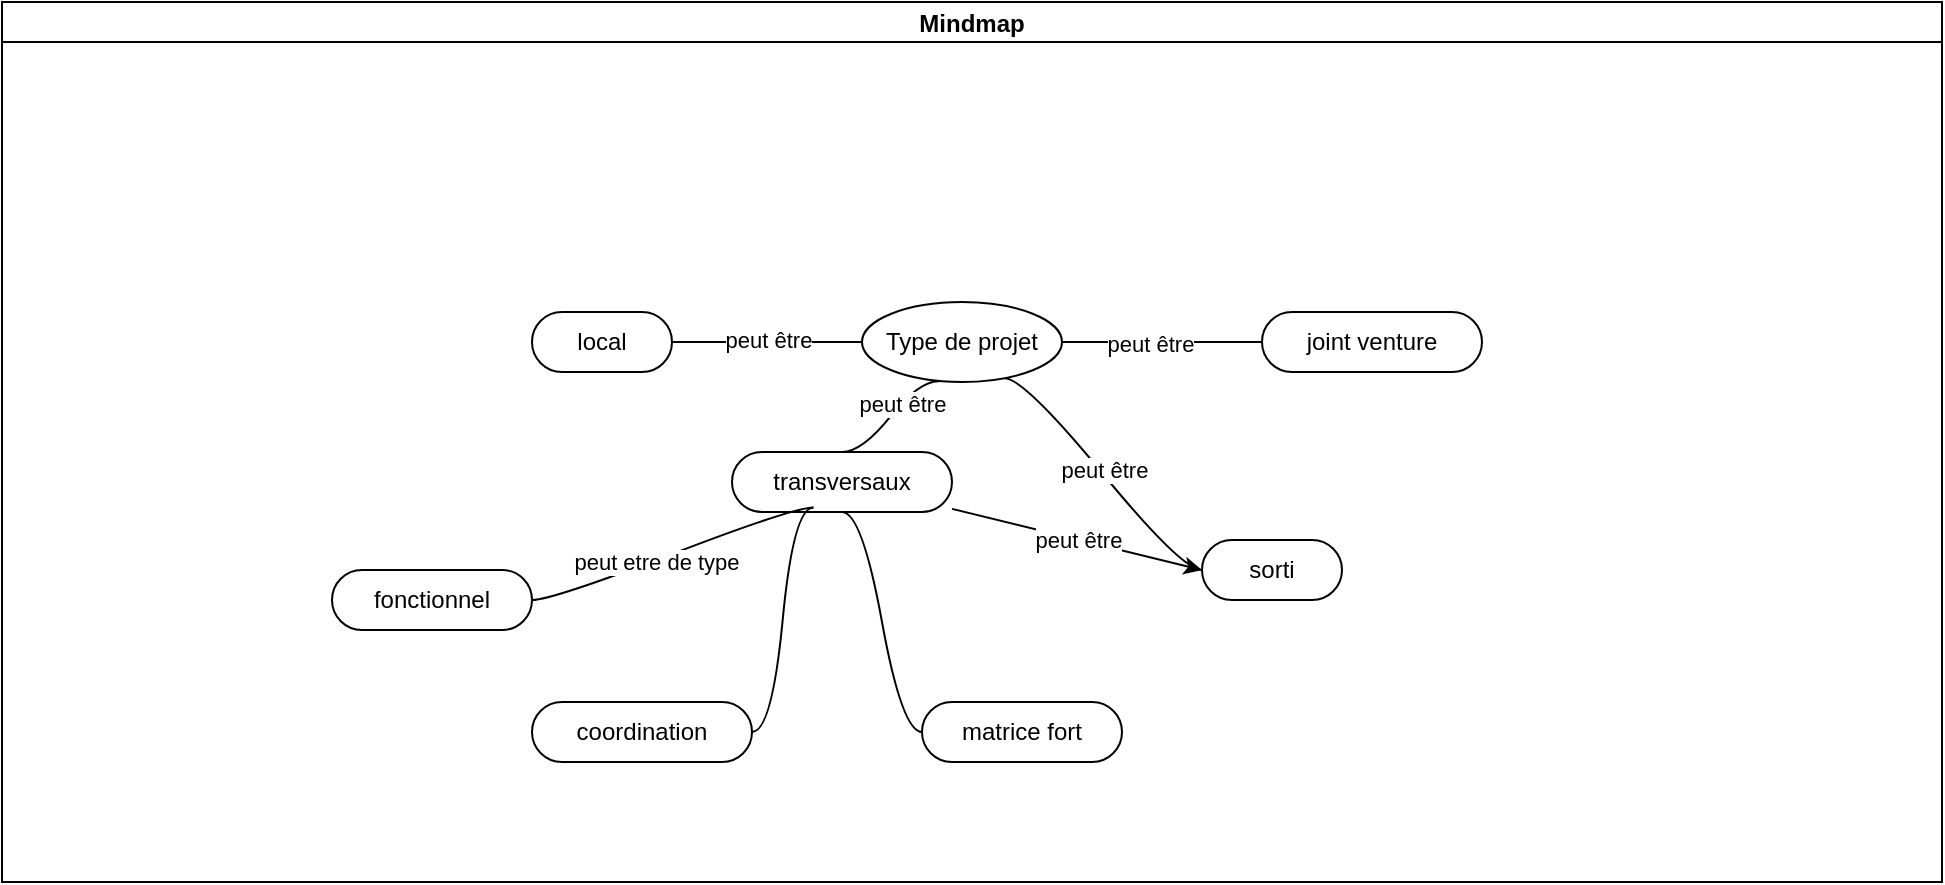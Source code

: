 <mxfile version="24.7.17">
  <diagram name="Page-1" id="FDV19de-55_DVJbtxGWt">
    <mxGraphModel dx="1140" dy="635" grid="1" gridSize="10" guides="1" tooltips="1" connect="1" arrows="1" fold="1" page="1" pageScale="1" pageWidth="1169" pageHeight="827" math="0" shadow="0">
      <root>
        <mxCell id="0" />
        <mxCell id="1" parent="0" />
        <mxCell id="NcPYP_LeRK5lW-dNlkG_-1" value="Mindmap" style="swimlane;startSize=20;horizontal=1;containerType=tree;" vertex="1" parent="1">
          <mxGeometry x="60" y="150" width="970" height="440" as="geometry" />
        </mxCell>
        <mxCell id="NcPYP_LeRK5lW-dNlkG_-2" value="" style="edgeStyle=entityRelationEdgeStyle;startArrow=none;endArrow=none;segment=10;curved=1;sourcePerimeterSpacing=0;targetPerimeterSpacing=0;rounded=0;" edge="1" parent="NcPYP_LeRK5lW-dNlkG_-1" source="NcPYP_LeRK5lW-dNlkG_-6" target="NcPYP_LeRK5lW-dNlkG_-7">
          <mxGeometry relative="1" as="geometry" />
        </mxCell>
        <mxCell id="NcPYP_LeRK5lW-dNlkG_-31" value="peut être" style="edgeLabel;html=1;align=center;verticalAlign=middle;resizable=0;points=[];" vertex="1" connectable="0" parent="NcPYP_LeRK5lW-dNlkG_-2">
          <mxGeometry x="-0.12" y="-1" relative="1" as="geometry">
            <mxPoint as="offset" />
          </mxGeometry>
        </mxCell>
        <mxCell id="NcPYP_LeRK5lW-dNlkG_-4" value="" style="edgeStyle=entityRelationEdgeStyle;startArrow=none;endArrow=none;segment=10;curved=1;sourcePerimeterSpacing=0;targetPerimeterSpacing=0;rounded=0;exitX=0.71;exitY=0.95;exitDx=0;exitDy=0;exitPerimeter=0;entryX=0;entryY=0.5;entryDx=0;entryDy=0;" edge="1" parent="NcPYP_LeRK5lW-dNlkG_-1" source="NcPYP_LeRK5lW-dNlkG_-6" target="NcPYP_LeRK5lW-dNlkG_-12">
          <mxGeometry relative="1" as="geometry">
            <mxPoint x="450" y="170" as="sourcePoint" />
            <mxPoint x="510" y="240" as="targetPoint" />
            <Array as="points">
              <mxPoint x="460" y="210" />
              <mxPoint x="410" y="230" />
            </Array>
          </mxGeometry>
        </mxCell>
        <mxCell id="NcPYP_LeRK5lW-dNlkG_-33" value="peut être" style="edgeLabel;html=1;align=center;verticalAlign=middle;resizable=0;points=[];" vertex="1" connectable="0" parent="NcPYP_LeRK5lW-dNlkG_-4">
          <mxGeometry x="-0.023" y="2" relative="1" as="geometry">
            <mxPoint as="offset" />
          </mxGeometry>
        </mxCell>
        <mxCell id="NcPYP_LeRK5lW-dNlkG_-6" value="Type de projet " style="ellipse;whiteSpace=wrap;html=1;align=center;treeFolding=1;treeMoving=1;newEdgeStyle={&quot;edgeStyle&quot;:&quot;entityRelationEdgeStyle&quot;,&quot;startArrow&quot;:&quot;none&quot;,&quot;endArrow&quot;:&quot;none&quot;,&quot;segment&quot;:10,&quot;curved&quot;:1,&quot;sourcePerimeterSpacing&quot;:0,&quot;targetPerimeterSpacing&quot;:0};" vertex="1" parent="NcPYP_LeRK5lW-dNlkG_-1">
          <mxGeometry x="430" y="150" width="100" height="40" as="geometry" />
        </mxCell>
        <mxCell id="NcPYP_LeRK5lW-dNlkG_-7" value="joint venture" style="whiteSpace=wrap;html=1;rounded=1;arcSize=50;align=center;verticalAlign=middle;strokeWidth=1;autosize=1;spacing=4;treeFolding=1;treeMoving=1;newEdgeStyle={&quot;edgeStyle&quot;:&quot;entityRelationEdgeStyle&quot;,&quot;startArrow&quot;:&quot;none&quot;,&quot;endArrow&quot;:&quot;none&quot;,&quot;segment&quot;:10,&quot;curved&quot;:1,&quot;sourcePerimeterSpacing&quot;:0,&quot;targetPerimeterSpacing&quot;:0};" vertex="1" parent="NcPYP_LeRK5lW-dNlkG_-1">
          <mxGeometry x="630" y="155" width="110" height="30" as="geometry" />
        </mxCell>
        <mxCell id="NcPYP_LeRK5lW-dNlkG_-9" value="local" style="whiteSpace=wrap;html=1;rounded=1;arcSize=50;align=center;verticalAlign=middle;strokeWidth=1;autosize=1;spacing=4;treeFolding=1;treeMoving=1;newEdgeStyle={&quot;edgeStyle&quot;:&quot;entityRelationEdgeStyle&quot;,&quot;startArrow&quot;:&quot;none&quot;,&quot;endArrow&quot;:&quot;none&quot;,&quot;segment&quot;:10,&quot;curved&quot;:1,&quot;sourcePerimeterSpacing&quot;:0,&quot;targetPerimeterSpacing&quot;:0};" vertex="1" parent="NcPYP_LeRK5lW-dNlkG_-1">
          <mxGeometry x="265" y="155" width="70" height="30" as="geometry" />
        </mxCell>
        <mxCell id="NcPYP_LeRK5lW-dNlkG_-11" value="" style="edgeStyle=entityRelationEdgeStyle;startArrow=none;endArrow=none;segment=10;curved=1;sourcePerimeterSpacing=0;targetPerimeterSpacing=0;rounded=0;exitX=0.383;exitY=0.992;exitDx=0;exitDy=0;exitPerimeter=0;entryX=0.5;entryY=0;entryDx=0;entryDy=0;" edge="1" target="NcPYP_LeRK5lW-dNlkG_-14" source="NcPYP_LeRK5lW-dNlkG_-6" parent="NcPYP_LeRK5lW-dNlkG_-1">
          <mxGeometry relative="1" as="geometry">
            <mxPoint x="470" y="290" as="sourcePoint" />
          </mxGeometry>
        </mxCell>
        <mxCell id="NcPYP_LeRK5lW-dNlkG_-34" value="peut être" style="edgeLabel;html=1;align=center;verticalAlign=middle;resizable=0;points=[];" vertex="1" connectable="0" parent="NcPYP_LeRK5lW-dNlkG_-11">
          <mxGeometry x="-0.272" relative="1" as="geometry">
            <mxPoint as="offset" />
          </mxGeometry>
        </mxCell>
        <mxCell id="NcPYP_LeRK5lW-dNlkG_-12" value="sorti" style="whiteSpace=wrap;html=1;rounded=1;arcSize=50;align=center;verticalAlign=middle;strokeWidth=1;autosize=1;spacing=4;treeFolding=1;treeMoving=1;newEdgeStyle={&quot;edgeStyle&quot;:&quot;entityRelationEdgeStyle&quot;,&quot;startArrow&quot;:&quot;none&quot;,&quot;endArrow&quot;:&quot;none&quot;,&quot;segment&quot;:10,&quot;curved&quot;:1,&quot;sourcePerimeterSpacing&quot;:0,&quot;targetPerimeterSpacing&quot;:0};" vertex="1" parent="NcPYP_LeRK5lW-dNlkG_-1">
          <mxGeometry x="600" y="269" width="70" height="30" as="geometry" />
        </mxCell>
        <mxCell id="NcPYP_LeRK5lW-dNlkG_-13" value="" style="edgeStyle=entityRelationEdgeStyle;startArrow=none;endArrow=none;segment=10;curved=1;sourcePerimeterSpacing=0;targetPerimeterSpacing=0;rounded=0;exitX=0;exitY=0.5;exitDx=0;exitDy=0;" edge="1" target="NcPYP_LeRK5lW-dNlkG_-9" source="NcPYP_LeRK5lW-dNlkG_-6" parent="NcPYP_LeRK5lW-dNlkG_-1">
          <mxGeometry relative="1" as="geometry">
            <mxPoint x="507" y="307" as="sourcePoint" />
          </mxGeometry>
        </mxCell>
        <mxCell id="NcPYP_LeRK5lW-dNlkG_-30" value="peut être" style="edgeLabel;html=1;align=center;verticalAlign=middle;resizable=0;points=[];" vertex="1" connectable="0" parent="NcPYP_LeRK5lW-dNlkG_-13">
          <mxGeometry x="-0.004" y="-1" relative="1" as="geometry">
            <mxPoint as="offset" />
          </mxGeometry>
        </mxCell>
        <mxCell id="NcPYP_LeRK5lW-dNlkG_-14" value="transversaux" style="whiteSpace=wrap;html=1;rounded=1;arcSize=50;align=center;verticalAlign=middle;strokeWidth=1;autosize=1;spacing=4;treeFolding=1;treeMoving=1;newEdgeStyle={&quot;edgeStyle&quot;:&quot;entityRelationEdgeStyle&quot;,&quot;startArrow&quot;:&quot;none&quot;,&quot;endArrow&quot;:&quot;none&quot;,&quot;segment&quot;:10,&quot;curved&quot;:1,&quot;sourcePerimeterSpacing&quot;:0,&quot;targetPerimeterSpacing&quot;:0};" vertex="1" parent="NcPYP_LeRK5lW-dNlkG_-1">
          <mxGeometry x="365" y="225" width="110" height="30" as="geometry" />
        </mxCell>
        <mxCell id="NcPYP_LeRK5lW-dNlkG_-22" value="" style="edgeStyle=entityRelationEdgeStyle;startArrow=none;endArrow=none;segment=10;curved=1;sourcePerimeterSpacing=0;targetPerimeterSpacing=0;rounded=0;exitX=0.5;exitY=1;exitDx=0;exitDy=0;" edge="1" target="NcPYP_LeRK5lW-dNlkG_-23" source="NcPYP_LeRK5lW-dNlkG_-14" parent="NcPYP_LeRK5lW-dNlkG_-1">
          <mxGeometry relative="1" as="geometry">
            <mxPoint x="507" y="307" as="sourcePoint" />
            <Array as="points">
              <mxPoint x="420" y="290" />
              <mxPoint x="430" y="300" />
              <mxPoint x="420" y="290" />
              <mxPoint x="410" y="280" />
            </Array>
          </mxGeometry>
        </mxCell>
        <mxCell id="NcPYP_LeRK5lW-dNlkG_-23" value="matrice fort" style="whiteSpace=wrap;html=1;rounded=1;arcSize=50;align=center;verticalAlign=middle;strokeWidth=1;autosize=1;spacing=4;treeFolding=1;treeMoving=1;newEdgeStyle={&quot;edgeStyle&quot;:&quot;entityRelationEdgeStyle&quot;,&quot;startArrow&quot;:&quot;none&quot;,&quot;endArrow&quot;:&quot;none&quot;,&quot;segment&quot;:10,&quot;curved&quot;:1,&quot;sourcePerimeterSpacing&quot;:0,&quot;targetPerimeterSpacing&quot;:0};" vertex="1" parent="NcPYP_LeRK5lW-dNlkG_-1">
          <mxGeometry x="460" y="350" width="100" height="30" as="geometry" />
        </mxCell>
        <mxCell id="NcPYP_LeRK5lW-dNlkG_-24" value="" style="edgeStyle=entityRelationEdgeStyle;startArrow=none;endArrow=none;segment=10;curved=1;sourcePerimeterSpacing=0;targetPerimeterSpacing=0;rounded=0;exitX=0.37;exitY=0.925;exitDx=0;exitDy=0;exitPerimeter=0;" edge="1" target="NcPYP_LeRK5lW-dNlkG_-25" source="NcPYP_LeRK5lW-dNlkG_-14" parent="NcPYP_LeRK5lW-dNlkG_-1">
          <mxGeometry relative="1" as="geometry">
            <mxPoint x="507" y="307" as="sourcePoint" />
          </mxGeometry>
        </mxCell>
        <mxCell id="NcPYP_LeRK5lW-dNlkG_-25" value="coordination" style="whiteSpace=wrap;html=1;rounded=1;arcSize=50;align=center;verticalAlign=middle;strokeWidth=1;autosize=1;spacing=4;treeFolding=1;treeMoving=1;newEdgeStyle={&quot;edgeStyle&quot;:&quot;entityRelationEdgeStyle&quot;,&quot;startArrow&quot;:&quot;none&quot;,&quot;endArrow&quot;:&quot;none&quot;,&quot;segment&quot;:10,&quot;curved&quot;:1,&quot;sourcePerimeterSpacing&quot;:0,&quot;targetPerimeterSpacing&quot;:0};" vertex="1" parent="NcPYP_LeRK5lW-dNlkG_-1">
          <mxGeometry x="265" y="350" width="110" height="30" as="geometry" />
        </mxCell>
        <mxCell id="NcPYP_LeRK5lW-dNlkG_-26" value="" style="edgeStyle=entityRelationEdgeStyle;startArrow=none;endArrow=none;segment=10;curved=1;sourcePerimeterSpacing=0;targetPerimeterSpacing=0;rounded=0;exitX=0.37;exitY=0.925;exitDx=0;exitDy=0;exitPerimeter=0;" edge="1" target="NcPYP_LeRK5lW-dNlkG_-27" source="NcPYP_LeRK5lW-dNlkG_-14" parent="NcPYP_LeRK5lW-dNlkG_-1">
          <mxGeometry relative="1" as="geometry">
            <mxPoint x="507" y="307" as="sourcePoint" />
          </mxGeometry>
        </mxCell>
        <mxCell id="NcPYP_LeRK5lW-dNlkG_-35" value="peut etre de type" style="edgeLabel;html=1;align=center;verticalAlign=middle;resizable=0;points=[];" vertex="1" connectable="0" parent="NcPYP_LeRK5lW-dNlkG_-26">
          <mxGeometry x="0.128" y="1" relative="1" as="geometry">
            <mxPoint as="offset" />
          </mxGeometry>
        </mxCell>
        <mxCell id="NcPYP_LeRK5lW-dNlkG_-27" value="fonctionnel" style="whiteSpace=wrap;html=1;rounded=1;arcSize=50;align=center;verticalAlign=middle;strokeWidth=1;autosize=1;spacing=4;treeFolding=1;treeMoving=1;newEdgeStyle={&quot;edgeStyle&quot;:&quot;entityRelationEdgeStyle&quot;,&quot;startArrow&quot;:&quot;none&quot;,&quot;endArrow&quot;:&quot;none&quot;,&quot;segment&quot;:10,&quot;curved&quot;:1,&quot;sourcePerimeterSpacing&quot;:0,&quot;targetPerimeterSpacing&quot;:0};" vertex="1" parent="NcPYP_LeRK5lW-dNlkG_-1">
          <mxGeometry x="165" y="284" width="100" height="30" as="geometry" />
        </mxCell>
        <mxCell id="NcPYP_LeRK5lW-dNlkG_-29" value="peut être" style="endArrow=classic;html=1;rounded=0;entryX=0;entryY=0.5;entryDx=0;entryDy=0;" edge="1" parent="NcPYP_LeRK5lW-dNlkG_-1" source="NcPYP_LeRK5lW-dNlkG_-14" target="NcPYP_LeRK5lW-dNlkG_-12">
          <mxGeometry width="50" height="50" relative="1" as="geometry">
            <mxPoint x="500" y="290" as="sourcePoint" />
            <mxPoint x="600" y="240" as="targetPoint" />
          </mxGeometry>
        </mxCell>
      </root>
    </mxGraphModel>
  </diagram>
</mxfile>
